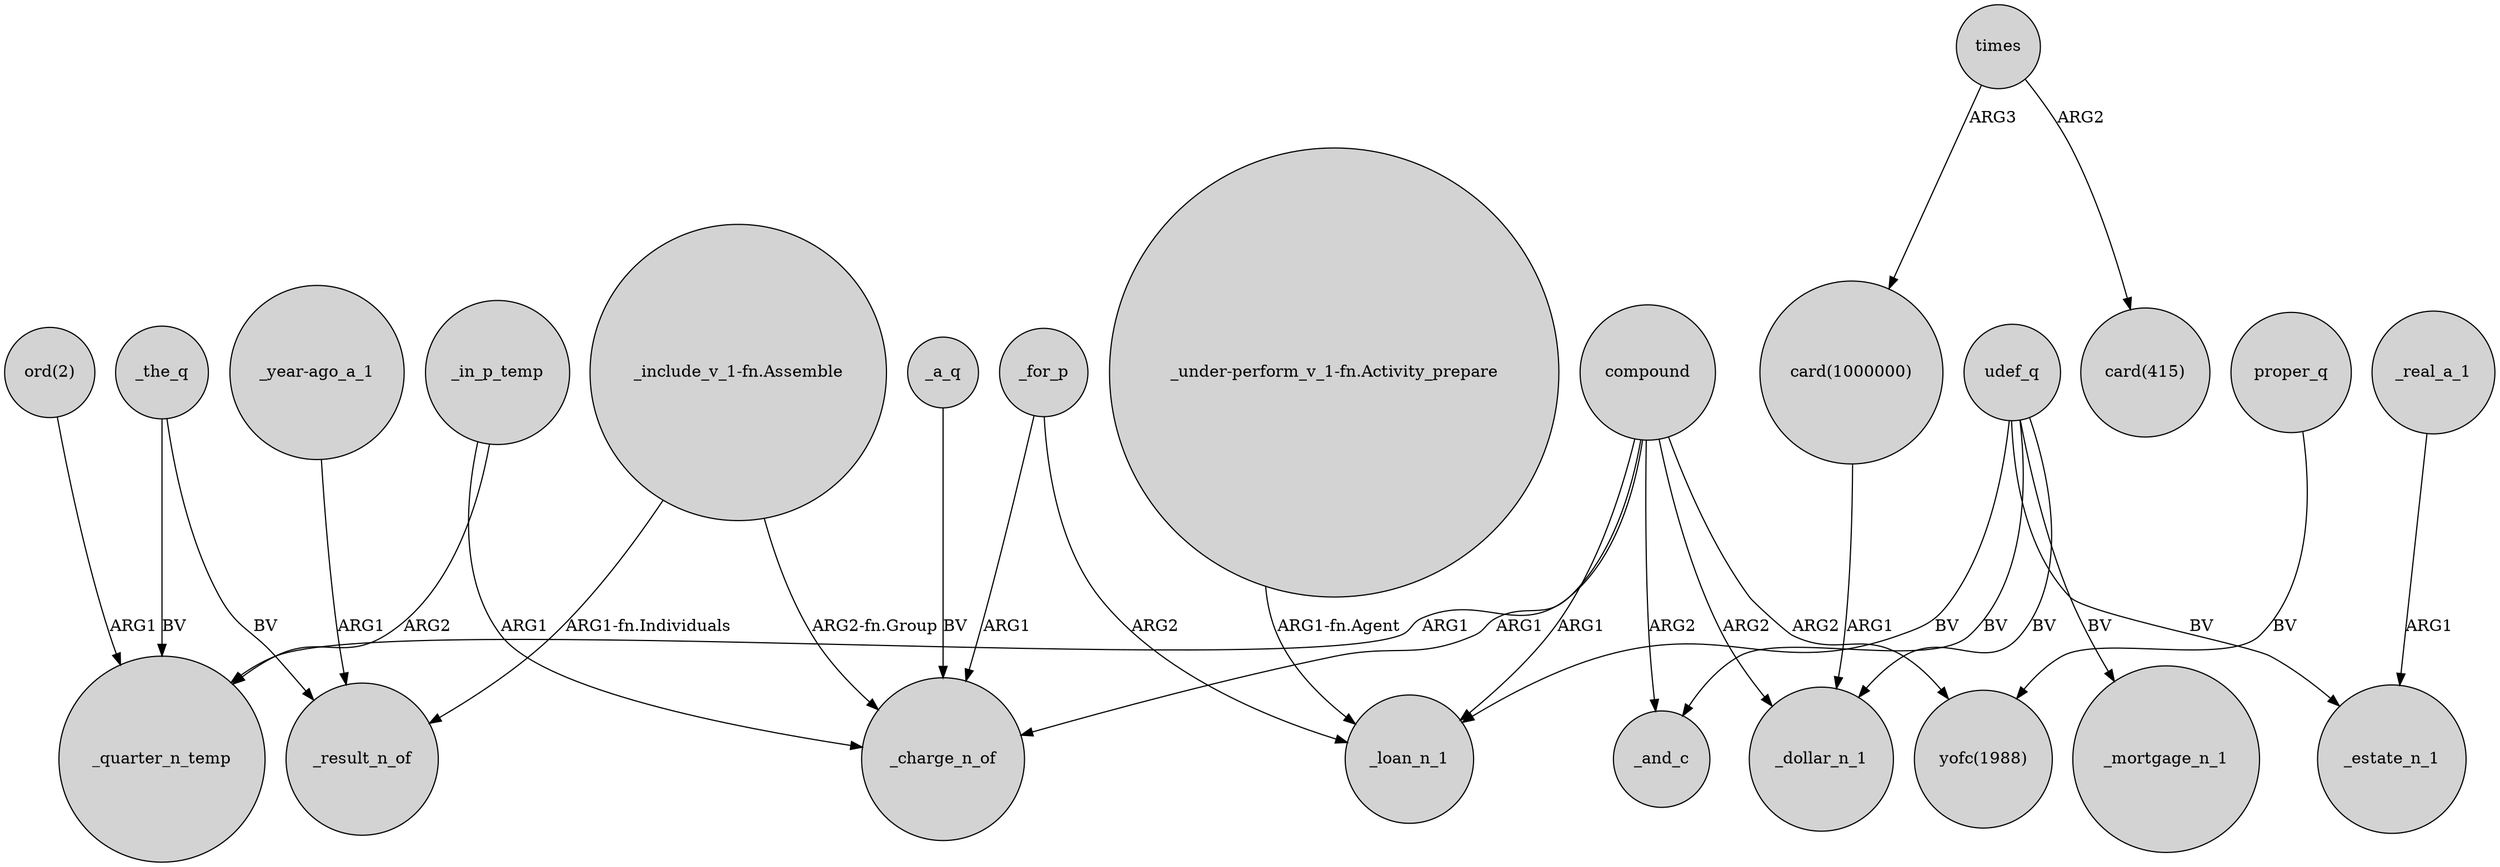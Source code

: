 digraph {
	node [shape=circle style=filled]
	_in_p_temp -> _quarter_n_temp [label=ARG2]
	"_year-ago_a_1" -> _result_n_of [label=ARG1]
	_in_p_temp -> _charge_n_of [label=ARG1]
	compound -> _quarter_n_temp [label=ARG1]
	udef_q -> _loan_n_1 [label=BV]
	compound -> "yofc(1988)" [label=ARG2]
	_the_q -> _quarter_n_temp [label=BV]
	times -> "card(1000000)" [label=ARG3]
	"_include_v_1-fn.Assemble" -> _charge_n_of [label="ARG2-fn.Group"]
	_for_p -> _charge_n_of [label=ARG1]
	compound -> _dollar_n_1 [label=ARG2]
	_a_q -> _charge_n_of [label=BV]
	udef_q -> _and_c [label=BV]
	compound -> _and_c [label=ARG2]
	"_include_v_1-fn.Assemble" -> _result_n_of [label="ARG1-fn.Individuals"]
	udef_q -> _mortgage_n_1 [label=BV]
	compound -> _charge_n_of [label=ARG1]
	compound -> _loan_n_1 [label=ARG1]
	"_under-perform_v_1-fn.Activity_prepare" -> _loan_n_1 [label="ARG1-fn.Agent"]
	_the_q -> _result_n_of [label=BV]
	udef_q -> _dollar_n_1 [label=BV]
	"card(1000000)" -> _dollar_n_1 [label=ARG1]
	_for_p -> _loan_n_1 [label=ARG2]
	proper_q -> "yofc(1988)" [label=BV]
	_real_a_1 -> _estate_n_1 [label=ARG1]
	udef_q -> _estate_n_1 [label=BV]
	"ord(2)" -> _quarter_n_temp [label=ARG1]
	times -> "card(415)" [label=ARG2]
}

